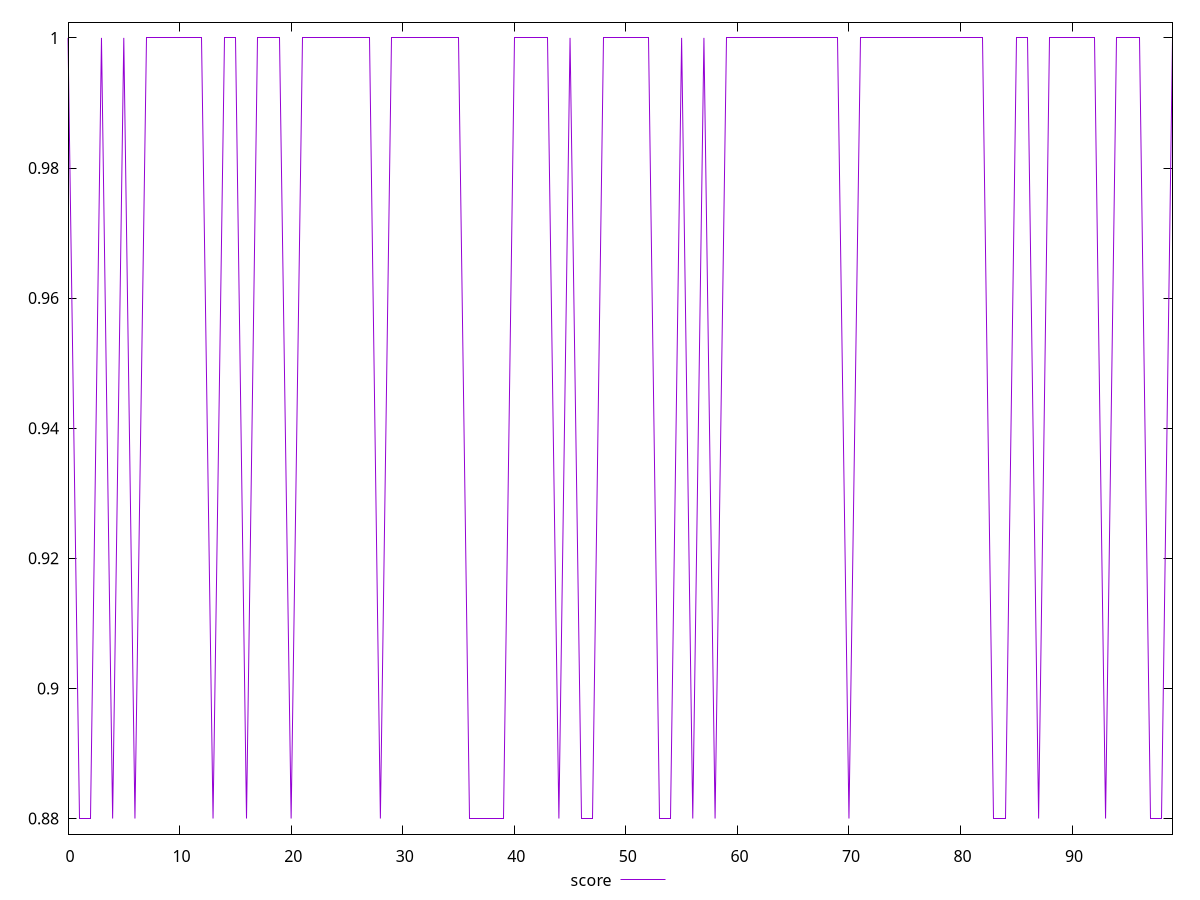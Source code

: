 reset

$score <<EOF
0 1
1 0.88
2 0.88
3 1
4 0.88
5 1
6 0.88
7 1
8 1
9 1
10 1
11 1
12 1
13 0.88
14 1
15 1
16 0.88
17 1
18 1
19 1
20 0.88
21 1
22 1
23 1
24 1
25 1
26 1
27 1
28 0.88
29 1
30 1
31 1
32 1
33 1
34 1
35 1
36 0.88
37 0.88
38 0.88
39 0.88
40 1
41 1
42 1
43 1
44 0.88
45 1
46 0.88
47 0.88
48 1
49 1
50 1
51 1
52 1
53 0.88
54 0.88
55 1
56 0.88
57 1
58 0.88
59 1
60 1
61 1
62 1
63 1
64 1
65 1
66 1
67 1
68 1
69 1
70 0.88
71 1
72 1
73 1
74 1
75 1
76 1
77 1
78 1
79 1
80 1
81 1
82 1
83 0.88
84 0.88
85 1
86 1
87 0.88
88 1
89 1
90 1
91 1
92 1
93 0.88
94 1
95 1
96 1
97 0.88
98 0.88
99 1
EOF

set key outside below
set xrange [0:99]
set yrange [0.8776:1.0024]
set trange [0.8776:1.0024]
set terminal svg size 640, 500 enhanced background rgb 'white'
set output "report_00017_2021-02-10T15-08-03.406Z/unminified-javascript/samples/pages+cached+noadtech+nomedia+nocss/score/values.svg"

plot $score title "score" with line

reset
